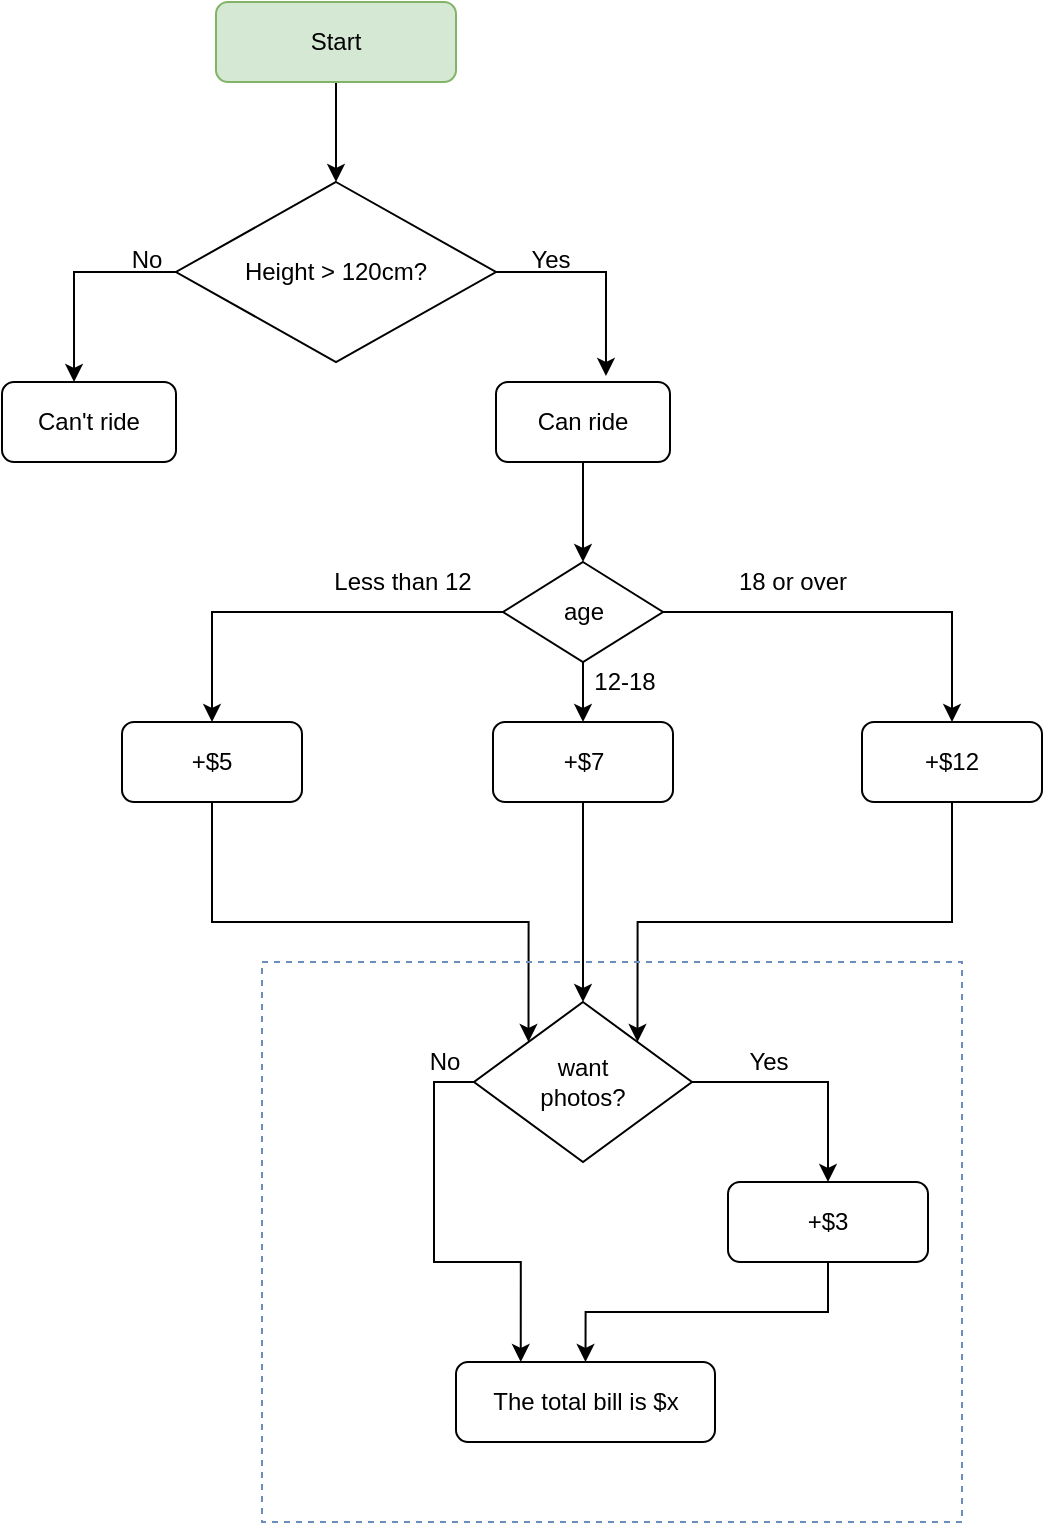 <mxfile version="23.1.2" type="device">
  <diagram id="bzYDor7Mf7Ch-uxfBpj_" name="Page-1">
    <mxGraphModel dx="1418" dy="711" grid="1" gridSize="10" guides="1" tooltips="1" connect="1" arrows="1" fold="1" page="1" pageScale="1" pageWidth="827" pageHeight="1169" math="0" shadow="0">
      <root>
        <mxCell id="0" />
        <mxCell id="1" parent="0" />
        <mxCell id="Pn8fTQrSeP5vRvdxLiqo-7" style="edgeStyle=orthogonalEdgeStyle;rounded=0;orthogonalLoop=1;jettySize=auto;html=1;entryX=0.632;entryY=-0.075;entryDx=0;entryDy=0;entryPerimeter=0;" parent="1" source="Pn8fTQrSeP5vRvdxLiqo-1" target="Pn8fTQrSeP5vRvdxLiqo-5" edge="1">
          <mxGeometry relative="1" as="geometry">
            <Array as="points">
              <mxPoint x="332" y="155" />
            </Array>
          </mxGeometry>
        </mxCell>
        <mxCell id="Pn8fTQrSeP5vRvdxLiqo-9" style="edgeStyle=orthogonalEdgeStyle;rounded=0;orthogonalLoop=1;jettySize=auto;html=1;entryX=0.414;entryY=0;entryDx=0;entryDy=0;entryPerimeter=0;" parent="1" source="Pn8fTQrSeP5vRvdxLiqo-1" target="Pn8fTQrSeP5vRvdxLiqo-4" edge="1">
          <mxGeometry relative="1" as="geometry">
            <mxPoint x="14" y="190" as="targetPoint" />
            <Array as="points">
              <mxPoint x="66" y="155" />
            </Array>
          </mxGeometry>
        </mxCell>
        <mxCell id="Pn8fTQrSeP5vRvdxLiqo-1" value="Height &amp;gt; 120cm?" style="rhombus;whiteSpace=wrap;html=1;" parent="1" vertex="1">
          <mxGeometry x="117" y="110" width="160" height="90" as="geometry" />
        </mxCell>
        <mxCell id="Pn8fTQrSeP5vRvdxLiqo-3" style="edgeStyle=orthogonalEdgeStyle;rounded=0;orthogonalLoop=1;jettySize=auto;html=1;" parent="1" source="Pn8fTQrSeP5vRvdxLiqo-2" target="Pn8fTQrSeP5vRvdxLiqo-1" edge="1">
          <mxGeometry relative="1" as="geometry" />
        </mxCell>
        <mxCell id="Pn8fTQrSeP5vRvdxLiqo-2" value="Start" style="rounded=1;whiteSpace=wrap;html=1;fillColor=#d5e8d4;strokeColor=#82b366;" parent="1" vertex="1">
          <mxGeometry x="137" y="20" width="120" height="40" as="geometry" />
        </mxCell>
        <mxCell id="Pn8fTQrSeP5vRvdxLiqo-4" value="Can&#39;t ride" style="rounded=1;whiteSpace=wrap;html=1;" parent="1" vertex="1">
          <mxGeometry x="30" y="210" width="87" height="40" as="geometry" />
        </mxCell>
        <mxCell id="DJ92_PNdtjdrQYHPgFHg-2" style="edgeStyle=orthogonalEdgeStyle;rounded=0;orthogonalLoop=1;jettySize=auto;html=1;" parent="1" source="Pn8fTQrSeP5vRvdxLiqo-5" target="DJ92_PNdtjdrQYHPgFHg-1" edge="1">
          <mxGeometry relative="1" as="geometry" />
        </mxCell>
        <mxCell id="Pn8fTQrSeP5vRvdxLiqo-5" value="Can ride" style="rounded=1;whiteSpace=wrap;html=1;" parent="1" vertex="1">
          <mxGeometry x="277" y="210" width="87" height="40" as="geometry" />
        </mxCell>
        <mxCell id="Pn8fTQrSeP5vRvdxLiqo-10" value="No" style="text;html=1;align=center;verticalAlign=middle;resizable=0;points=[];autosize=1;" parent="1" vertex="1">
          <mxGeometry x="87" y="139" width="30" height="20" as="geometry" />
        </mxCell>
        <mxCell id="Pn8fTQrSeP5vRvdxLiqo-11" value="Yes" style="text;html=1;align=center;verticalAlign=middle;resizable=0;points=[];autosize=1;" parent="1" vertex="1">
          <mxGeometry x="284" y="139" width="40" height="20" as="geometry" />
        </mxCell>
        <mxCell id="DJ92_PNdtjdrQYHPgFHg-4" value="" style="edgeStyle=orthogonalEdgeStyle;rounded=0;orthogonalLoop=1;jettySize=auto;html=1;entryX=0.5;entryY=0;entryDx=0;entryDy=0;" parent="1" source="DJ92_PNdtjdrQYHPgFHg-1" target="DJ92_PNdtjdrQYHPgFHg-6" edge="1">
          <mxGeometry relative="1" as="geometry">
            <mxPoint x="200.5" y="325" as="targetPoint" />
          </mxGeometry>
        </mxCell>
        <mxCell id="DJ92_PNdtjdrQYHPgFHg-10" style="edgeStyle=orthogonalEdgeStyle;rounded=0;orthogonalLoop=1;jettySize=auto;html=1;entryX=0.5;entryY=0;entryDx=0;entryDy=0;" parent="1" source="DJ92_PNdtjdrQYHPgFHg-1" target="DJ92_PNdtjdrQYHPgFHg-8" edge="1">
          <mxGeometry relative="1" as="geometry" />
        </mxCell>
        <mxCell id="DJ92_PNdtjdrQYHPgFHg-12" style="edgeStyle=orthogonalEdgeStyle;rounded=0;orthogonalLoop=1;jettySize=auto;html=1;entryX=0.5;entryY=0;entryDx=0;entryDy=0;" parent="1" source="DJ92_PNdtjdrQYHPgFHg-1" target="DJ92_PNdtjdrQYHPgFHg-9" edge="1">
          <mxGeometry relative="1" as="geometry" />
        </mxCell>
        <mxCell id="DJ92_PNdtjdrQYHPgFHg-1" value="age" style="rhombus;whiteSpace=wrap;html=1;" parent="1" vertex="1">
          <mxGeometry x="280.5" y="300" width="80" height="50" as="geometry" />
        </mxCell>
        <mxCell id="DJ92_PNdtjdrQYHPgFHg-22" style="edgeStyle=orthogonalEdgeStyle;rounded=0;orthogonalLoop=1;jettySize=auto;html=1;entryX=0;entryY=0;entryDx=0;entryDy=0;" parent="1" source="DJ92_PNdtjdrQYHPgFHg-6" target="DJ92_PNdtjdrQYHPgFHg-19" edge="1">
          <mxGeometry relative="1" as="geometry">
            <Array as="points">
              <mxPoint x="135" y="480" />
              <mxPoint x="293" y="480" />
            </Array>
          </mxGeometry>
        </mxCell>
        <mxCell id="DJ92_PNdtjdrQYHPgFHg-6" value="+$5" style="rounded=1;whiteSpace=wrap;html=1;" parent="1" vertex="1">
          <mxGeometry x="90" y="380" width="90" height="40" as="geometry" />
        </mxCell>
        <mxCell id="DJ92_PNdtjdrQYHPgFHg-7" value="Less than 12" style="text;html=1;align=center;verticalAlign=middle;resizable=0;points=[];autosize=1;" parent="1" vertex="1">
          <mxGeometry x="190" y="300" width="80" height="20" as="geometry" />
        </mxCell>
        <mxCell id="DJ92_PNdtjdrQYHPgFHg-20" style="edgeStyle=orthogonalEdgeStyle;rounded=0;orthogonalLoop=1;jettySize=auto;html=1;" parent="1" source="DJ92_PNdtjdrQYHPgFHg-8" target="DJ92_PNdtjdrQYHPgFHg-19" edge="1">
          <mxGeometry relative="1" as="geometry" />
        </mxCell>
        <mxCell id="DJ92_PNdtjdrQYHPgFHg-8" value="+$7" style="rounded=1;whiteSpace=wrap;html=1;" parent="1" vertex="1">
          <mxGeometry x="275.5" y="380" width="90" height="40" as="geometry" />
        </mxCell>
        <mxCell id="DJ92_PNdtjdrQYHPgFHg-21" style="edgeStyle=orthogonalEdgeStyle;rounded=0;orthogonalLoop=1;jettySize=auto;html=1;entryX=1;entryY=0;entryDx=0;entryDy=0;" parent="1" source="DJ92_PNdtjdrQYHPgFHg-9" target="DJ92_PNdtjdrQYHPgFHg-19" edge="1">
          <mxGeometry relative="1" as="geometry">
            <Array as="points">
              <mxPoint x="505" y="480" />
              <mxPoint x="348" y="480" />
            </Array>
          </mxGeometry>
        </mxCell>
        <mxCell id="DJ92_PNdtjdrQYHPgFHg-9" value="+$12" style="rounded=1;whiteSpace=wrap;html=1;" parent="1" vertex="1">
          <mxGeometry x="460" y="380" width="90" height="40" as="geometry" />
        </mxCell>
        <mxCell id="DJ92_PNdtjdrQYHPgFHg-11" value="12-18" style="text;html=1;align=center;verticalAlign=middle;resizable=0;points=[];autosize=1;" parent="1" vertex="1">
          <mxGeometry x="315.5" y="350" width="50" height="20" as="geometry" />
        </mxCell>
        <mxCell id="DJ92_PNdtjdrQYHPgFHg-13" value="18 or over" style="text;html=1;align=center;verticalAlign=middle;resizable=0;points=[];autosize=1;" parent="1" vertex="1">
          <mxGeometry x="390" y="300" width="70" height="20" as="geometry" />
        </mxCell>
        <mxCell id="DJ92_PNdtjdrQYHPgFHg-24" style="edgeStyle=orthogonalEdgeStyle;rounded=0;orthogonalLoop=1;jettySize=auto;html=1;" parent="1" source="DJ92_PNdtjdrQYHPgFHg-19" target="DJ92_PNdtjdrQYHPgFHg-23" edge="1">
          <mxGeometry relative="1" as="geometry" />
        </mxCell>
        <mxCell id="cCg2t-Y2QQXfWLZu2Pxy-7" style="edgeStyle=orthogonalEdgeStyle;rounded=0;orthogonalLoop=1;jettySize=auto;html=1;exitX=0;exitY=0.5;exitDx=0;exitDy=0;entryX=0.25;entryY=0;entryDx=0;entryDy=0;" parent="1" source="DJ92_PNdtjdrQYHPgFHg-19" target="cCg2t-Y2QQXfWLZu2Pxy-4" edge="1">
          <mxGeometry relative="1" as="geometry" />
        </mxCell>
        <mxCell id="DJ92_PNdtjdrQYHPgFHg-19" value="want &lt;br&gt;photos?" style="rhombus;whiteSpace=wrap;html=1;strokeColor=#000000;fillColor=none;" parent="1" vertex="1">
          <mxGeometry x="266" y="520" width="109" height="80" as="geometry" />
        </mxCell>
        <mxCell id="cCg2t-Y2QQXfWLZu2Pxy-5" style="edgeStyle=orthogonalEdgeStyle;rounded=0;orthogonalLoop=1;jettySize=auto;html=1;exitX=0.5;exitY=1;exitDx=0;exitDy=0;entryX=0.5;entryY=0;entryDx=0;entryDy=0;" parent="1" source="DJ92_PNdtjdrQYHPgFHg-23" target="cCg2t-Y2QQXfWLZu2Pxy-4" edge="1">
          <mxGeometry relative="1" as="geometry" />
        </mxCell>
        <mxCell id="DJ92_PNdtjdrQYHPgFHg-23" value="+$3" style="rounded=1;whiteSpace=wrap;html=1;strokeColor=#000000;fillColor=none;" parent="1" vertex="1">
          <mxGeometry x="393" y="610" width="100" height="40" as="geometry" />
        </mxCell>
        <mxCell id="DJ92_PNdtjdrQYHPgFHg-25" value="Yes" style="text;html=1;align=center;verticalAlign=middle;resizable=0;points=[];autosize=1;" parent="1" vertex="1">
          <mxGeometry x="393" y="540" width="40" height="20" as="geometry" />
        </mxCell>
        <mxCell id="DJ92_PNdtjdrQYHPgFHg-26" value="" style="rounded=0;whiteSpace=wrap;html=1;strokeColor=#6c8ebf;fillColor=none;dashed=1;" parent="1" vertex="1">
          <mxGeometry x="160" y="500" width="350" height="280" as="geometry" />
        </mxCell>
        <mxCell id="cCg2t-Y2QQXfWLZu2Pxy-4" value="The total bill is $x" style="rounded=1;whiteSpace=wrap;html=1;strokeColor=#000000;fillColor=none;" parent="1" vertex="1">
          <mxGeometry x="257" y="700" width="129.5" height="40" as="geometry" />
        </mxCell>
        <mxCell id="cCg2t-Y2QQXfWLZu2Pxy-8" value="No" style="text;html=1;align=center;verticalAlign=middle;resizable=0;points=[];autosize=1;" parent="1" vertex="1">
          <mxGeometry x="236" y="540" width="30" height="20" as="geometry" />
        </mxCell>
      </root>
    </mxGraphModel>
  </diagram>
</mxfile>
